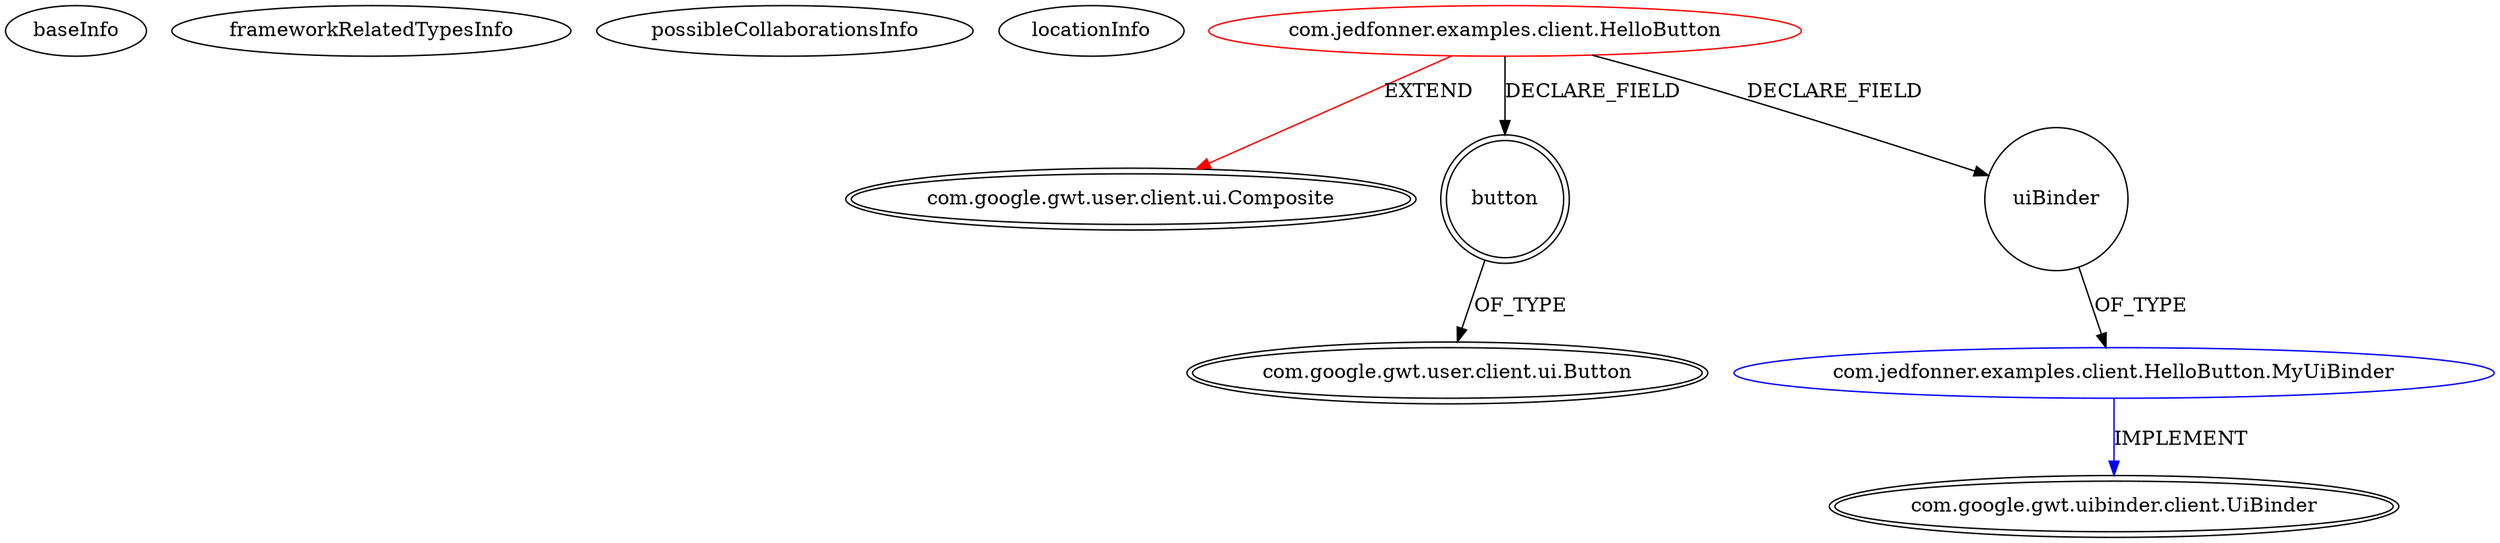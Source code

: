 digraph {
baseInfo[graphId=4716,category="extension_graph",isAnonymous=false,possibleRelation=true]
frameworkRelatedTypesInfo[0="com.google.gwt.user.client.ui.Composite"]
possibleCollaborationsInfo[0="4716~FIELD_DECLARATION-~com.google.gwt.user.client.ui.Composite ~com.google.gwt.uibinder.client.UiBinder ~false~false"]
locationInfo[projectName="yossren-UIBinderExample",filePath="/yossren-UIBinderExample/UIBinderExample-master/src/com/jedfonner/examples/client/HelloButton.java",contextSignature="HelloButton",graphId="4716"]
0[label="com.jedfonner.examples.client.HelloButton",vertexType="ROOT_CLIENT_CLASS_DECLARATION",isFrameworkType=false,color=red]
1[label="com.google.gwt.user.client.ui.Composite",vertexType="FRAMEWORK_CLASS_TYPE",isFrameworkType=true,peripheries=2]
2[label="button",vertexType="FIELD_DECLARATION",isFrameworkType=true,peripheries=2,shape=circle]
3[label="com.google.gwt.user.client.ui.Button",vertexType="FRAMEWORK_CLASS_TYPE",isFrameworkType=true,peripheries=2]
4[label="uiBinder",vertexType="FIELD_DECLARATION",isFrameworkType=false,shape=circle]
5[label="com.jedfonner.examples.client.HelloButton.MyUiBinder",vertexType="REFERENCE_CLIENT_CLASS_DECLARATION",isFrameworkType=false,color=blue]
6[label="com.google.gwt.uibinder.client.UiBinder",vertexType="FRAMEWORK_INTERFACE_TYPE",isFrameworkType=true,peripheries=2]
0->1[label="EXTEND",color=red]
0->2[label="DECLARE_FIELD"]
2->3[label="OF_TYPE"]
0->4[label="DECLARE_FIELD"]
5->6[label="IMPLEMENT",color=blue]
4->5[label="OF_TYPE"]
}
